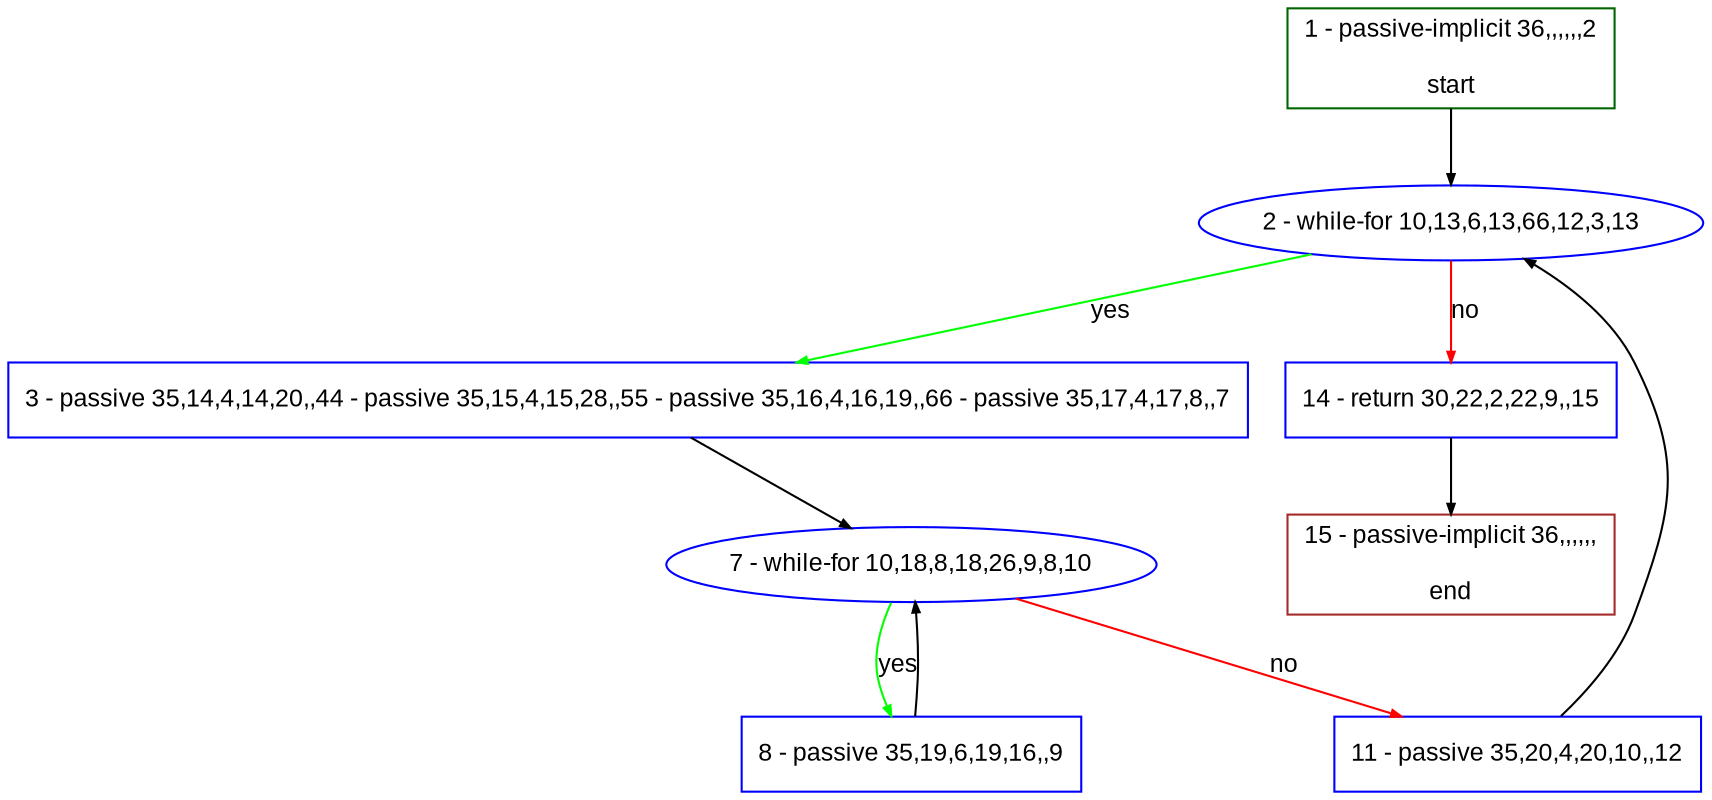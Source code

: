 digraph "" {
  graph [pack="true", label="", fontsize="12", packmode="clust", fontname="Arial", fillcolor="#FFFFCC", bgcolor="white", style="rounded,filled", compound="true"];
  node [node_initialized="no", label="", color="grey", fontsize="12", fillcolor="white", fontname="Arial", style="filled", shape="rectangle", compound="true", fixedsize="false"];
  edge [fontcolor="black", arrowhead="normal", arrowtail="none", arrowsize="0.5", ltail="", label="", color="black", fontsize="12", lhead="", fontname="Arial", dir="forward", compound="true"];
  __N1 [label="2 - while-for 10,13,6,13,66,12,3,13", color="#0000ff", fillcolor="#ffffff", style="filled", shape="oval"];
  __N2 [label="1 - passive-implicit 36,,,,,,2\n\nstart", color="#006400", fillcolor="#ffffff", style="filled", shape="box"];
  __N3 [label="3 - passive 35,14,4,14,20,,44 - passive 35,15,4,15,28,,55 - passive 35,16,4,16,19,,66 - passive 35,17,4,17,8,,7", color="#0000ff", fillcolor="#ffffff", style="filled", shape="box"];
  __N4 [label="14 - return 30,22,2,22,9,,15", color="#0000ff", fillcolor="#ffffff", style="filled", shape="box"];
  __N5 [label="7 - while-for 10,18,8,18,26,9,8,10", color="#0000ff", fillcolor="#ffffff", style="filled", shape="oval"];
  __N6 [label="8 - passive 35,19,6,19,16,,9", color="#0000ff", fillcolor="#ffffff", style="filled", shape="box"];
  __N7 [label="11 - passive 35,20,4,20,10,,12", color="#0000ff", fillcolor="#ffffff", style="filled", shape="box"];
  __N8 [label="15 - passive-implicit 36,,,,,,\n\nend", color="#a52a2a", fillcolor="#ffffff", style="filled", shape="box"];
  __N2 -> __N1 [arrowhead="normal", arrowtail="none", color="#000000", label="", dir="forward"];
  __N1 -> __N3 [arrowhead="normal", arrowtail="none", color="#00ff00", label="yes", dir="forward"];
  __N1 -> __N4 [arrowhead="normal", arrowtail="none", color="#ff0000", label="no", dir="forward"];
  __N3 -> __N5 [arrowhead="normal", arrowtail="none", color="#000000", label="", dir="forward"];
  __N5 -> __N6 [arrowhead="normal", arrowtail="none", color="#00ff00", label="yes", dir="forward"];
  __N6 -> __N5 [arrowhead="normal", arrowtail="none", color="#000000", label="", dir="forward"];
  __N5 -> __N7 [arrowhead="normal", arrowtail="none", color="#ff0000", label="no", dir="forward"];
  __N7 -> __N1 [arrowhead="normal", arrowtail="none", color="#000000", label="", dir="forward"];
  __N4 -> __N8 [arrowhead="normal", arrowtail="none", color="#000000", label="", dir="forward"];
}
